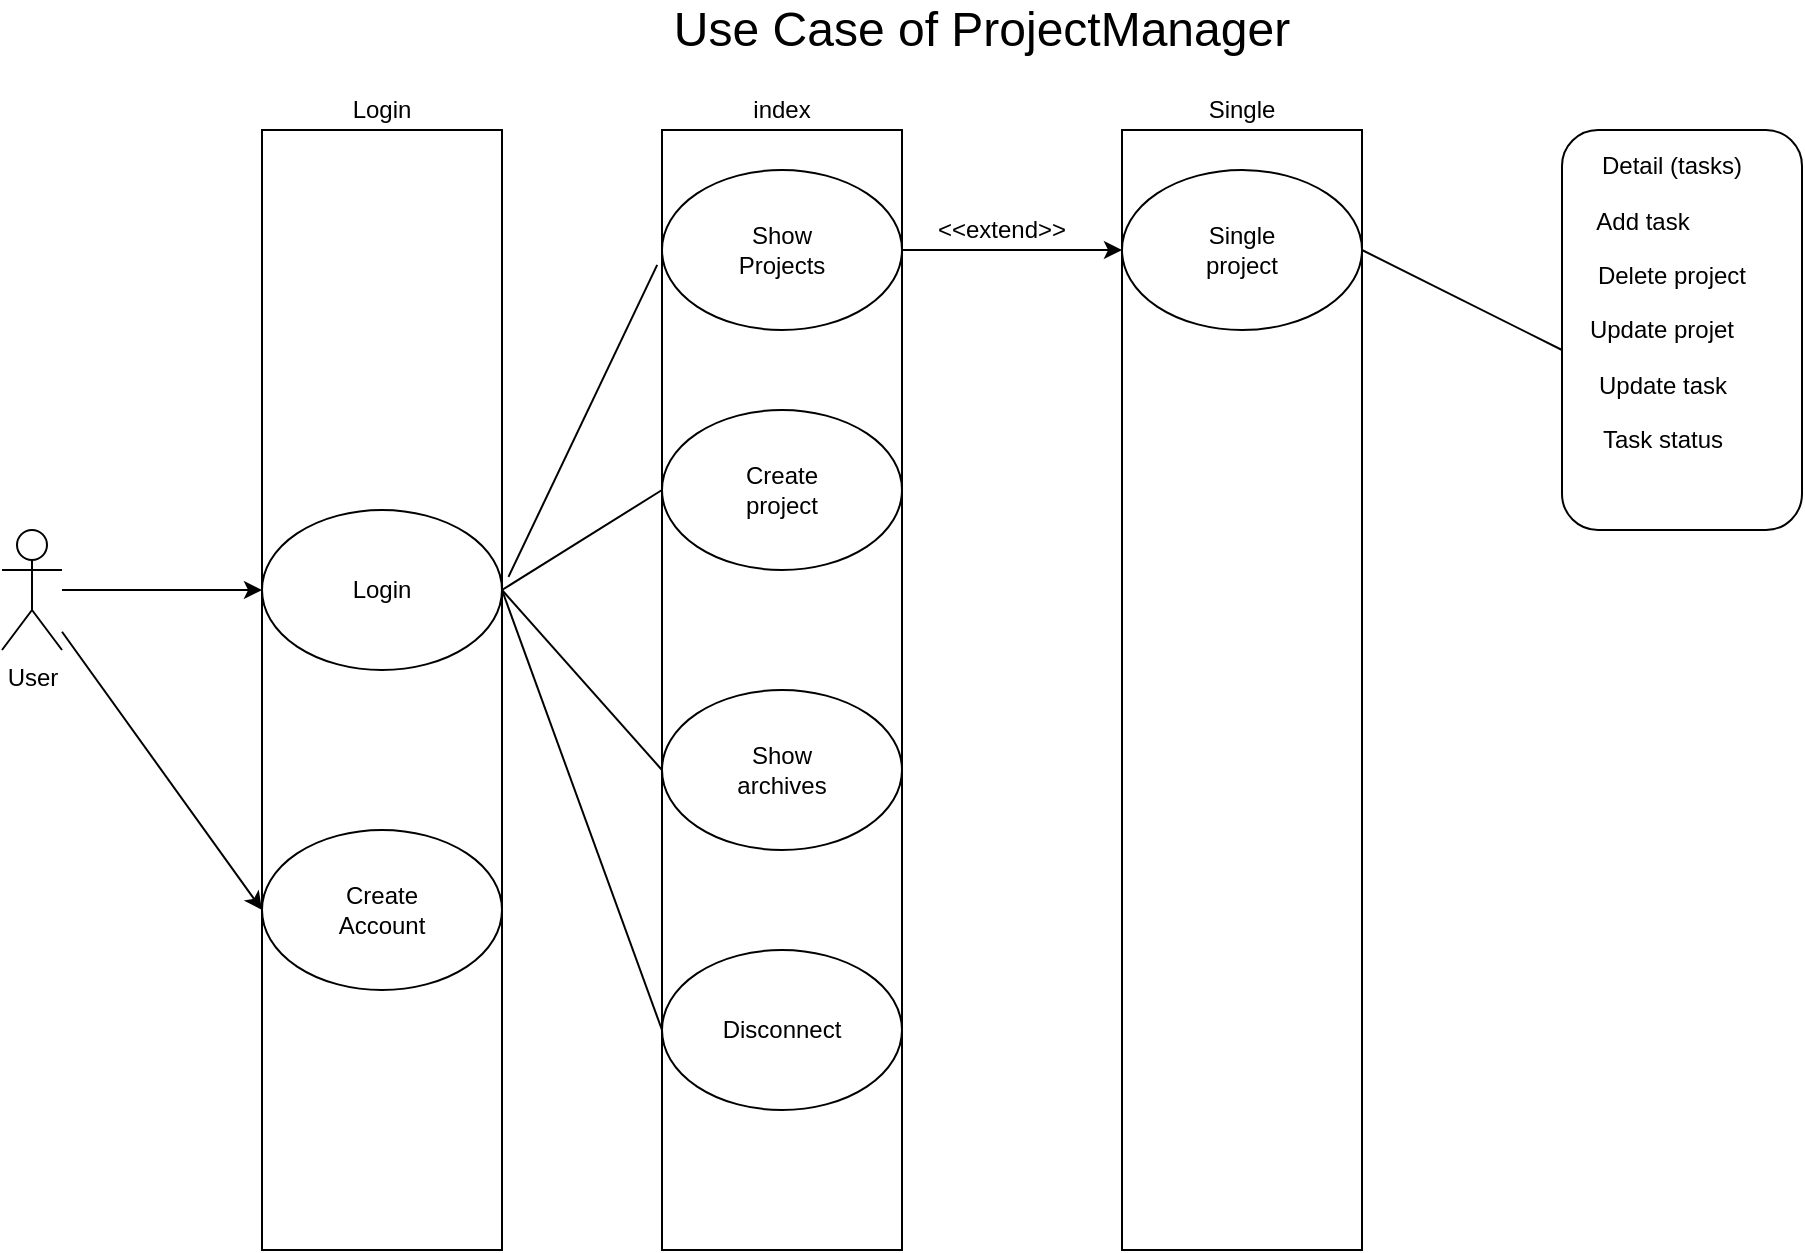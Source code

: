 <mxfile version="13.7.9" type="device"><diagram id="xbNxBEAcGdHt69T_lXgJ" name="Page-1"><mxGraphModel dx="1264" dy="592" grid="1" gridSize="10" guides="1" tooltips="1" connect="1" arrows="1" fold="1" page="1" pageScale="1" pageWidth="1169" pageHeight="827" math="0" shadow="0"><root><mxCell id="0"/><mxCell id="1" parent="0"/><mxCell id="CJVnGm3XpyZsVYkAyBYd-48" value="" style="rounded=0;whiteSpace=wrap;html=1;" parent="1" vertex="1"><mxGeometry x="180" y="80" width="120" height="560" as="geometry"/></mxCell><mxCell id="CJVnGm3XpyZsVYkAyBYd-47" value="" style="rounded=0;whiteSpace=wrap;html=1;" parent="1" vertex="1"><mxGeometry x="380" y="80" width="120" height="560" as="geometry"/></mxCell><mxCell id="CJVnGm3XpyZsVYkAyBYd-46" value="" style="rounded=0;whiteSpace=wrap;html=1;" parent="1" vertex="1"><mxGeometry x="610" y="80" width="120" height="560" as="geometry"/></mxCell><mxCell id="CJVnGm3XpyZsVYkAyBYd-1" value="&lt;font style=&quot;font-size: 24px&quot;&gt;Use Case of ProjectManager&lt;/font&gt;" style="text;html=1;strokeColor=none;fillColor=none;align=center;verticalAlign=middle;whiteSpace=wrap;rounded=0;" parent="1" vertex="1"><mxGeometry x="190" y="20" width="700" height="20" as="geometry"/></mxCell><mxCell id="CJVnGm3XpyZsVYkAyBYd-2" value="User" style="shape=umlActor;verticalLabelPosition=bottom;verticalAlign=top;html=1;outlineConnect=0;" parent="1" vertex="1"><mxGeometry x="50" y="280" width="30" height="60" as="geometry"/></mxCell><mxCell id="CJVnGm3XpyZsVYkAyBYd-10" value="" style="group" parent="1" vertex="1" connectable="0"><mxGeometry x="180" y="270" width="120" height="80" as="geometry"/></mxCell><mxCell id="CJVnGm3XpyZsVYkAyBYd-6" value="" style="ellipse;whiteSpace=wrap;html=1;" parent="CJVnGm3XpyZsVYkAyBYd-10" vertex="1"><mxGeometry width="120" height="80" as="geometry"/></mxCell><mxCell id="CJVnGm3XpyZsVYkAyBYd-8" value="Login" style="text;html=1;strokeColor=none;fillColor=none;align=center;verticalAlign=middle;whiteSpace=wrap;rounded=0;" parent="CJVnGm3XpyZsVYkAyBYd-10" vertex="1"><mxGeometry x="40" y="30" width="40" height="20" as="geometry"/></mxCell><mxCell id="CJVnGm3XpyZsVYkAyBYd-11" value="" style="group" parent="1" vertex="1" connectable="0"><mxGeometry x="180" y="430" width="120" height="80" as="geometry"/></mxCell><mxCell id="CJVnGm3XpyZsVYkAyBYd-7" value="" style="ellipse;whiteSpace=wrap;html=1;" parent="CJVnGm3XpyZsVYkAyBYd-11" vertex="1"><mxGeometry width="120" height="80" as="geometry"/></mxCell><mxCell id="CJVnGm3XpyZsVYkAyBYd-9" value="Create Account" style="text;html=1;strokeColor=none;fillColor=none;align=center;verticalAlign=middle;whiteSpace=wrap;rounded=0;" parent="CJVnGm3XpyZsVYkAyBYd-11" vertex="1"><mxGeometry x="40" y="30" width="40" height="20" as="geometry"/></mxCell><mxCell id="CJVnGm3XpyZsVYkAyBYd-12" value="" style="endArrow=classic;html=1;entryX=0;entryY=0.5;entryDx=0;entryDy=0;" parent="1" source="CJVnGm3XpyZsVYkAyBYd-2" target="CJVnGm3XpyZsVYkAyBYd-6" edge="1"><mxGeometry width="50" height="50" relative="1" as="geometry"><mxPoint x="120" y="330" as="sourcePoint"/><mxPoint x="170" y="280" as="targetPoint"/></mxGeometry></mxCell><mxCell id="CJVnGm3XpyZsVYkAyBYd-13" value="" style="endArrow=classic;html=1;entryX=0;entryY=0.5;entryDx=0;entryDy=0;" parent="1" source="CJVnGm3XpyZsVYkAyBYd-2" target="CJVnGm3XpyZsVYkAyBYd-7" edge="1"><mxGeometry width="50" height="50" relative="1" as="geometry"><mxPoint x="120" y="439" as="sourcePoint"/><mxPoint x="170" y="389" as="targetPoint"/></mxGeometry></mxCell><mxCell id="CJVnGm3XpyZsVYkAyBYd-17" value="" style="group" parent="1" vertex="1" connectable="0"><mxGeometry x="380" y="100" width="120" height="80" as="geometry"/></mxCell><mxCell id="CJVnGm3XpyZsVYkAyBYd-15" value="" style="ellipse;whiteSpace=wrap;html=1;" parent="CJVnGm3XpyZsVYkAyBYd-17" vertex="1"><mxGeometry width="120" height="80" as="geometry"/></mxCell><mxCell id="CJVnGm3XpyZsVYkAyBYd-16" value="Show Projects" style="text;html=1;strokeColor=none;fillColor=none;align=center;verticalAlign=middle;whiteSpace=wrap;rounded=0;" parent="CJVnGm3XpyZsVYkAyBYd-17" vertex="1"><mxGeometry x="40" y="30" width="40" height="20" as="geometry"/></mxCell><mxCell id="CJVnGm3XpyZsVYkAyBYd-20" value="" style="group" parent="1" vertex="1" connectable="0"><mxGeometry x="380" y="220" width="120" height="80" as="geometry"/></mxCell><mxCell id="CJVnGm3XpyZsVYkAyBYd-18" value="" style="ellipse;whiteSpace=wrap;html=1;" parent="CJVnGm3XpyZsVYkAyBYd-20" vertex="1"><mxGeometry width="120" height="80" as="geometry"/></mxCell><mxCell id="CJVnGm3XpyZsVYkAyBYd-19" value="Create project" style="text;html=1;strokeColor=none;fillColor=none;align=center;verticalAlign=middle;whiteSpace=wrap;rounded=0;" parent="CJVnGm3XpyZsVYkAyBYd-20" vertex="1"><mxGeometry x="40" y="30" width="40" height="20" as="geometry"/></mxCell><mxCell id="CJVnGm3XpyZsVYkAyBYd-23" value="" style="group" parent="1" vertex="1" connectable="0"><mxGeometry x="380" y="360" width="120" height="80" as="geometry"/></mxCell><mxCell id="CJVnGm3XpyZsVYkAyBYd-21" value="" style="ellipse;whiteSpace=wrap;html=1;" parent="CJVnGm3XpyZsVYkAyBYd-23" vertex="1"><mxGeometry width="120" height="80" as="geometry"/></mxCell><mxCell id="CJVnGm3XpyZsVYkAyBYd-22" value="Show archives" style="text;html=1;strokeColor=none;fillColor=none;align=center;verticalAlign=middle;whiteSpace=wrap;rounded=0;" parent="CJVnGm3XpyZsVYkAyBYd-23" vertex="1"><mxGeometry x="40" y="30" width="40" height="20" as="geometry"/></mxCell><mxCell id="CJVnGm3XpyZsVYkAyBYd-26" value="" style="group" parent="1" vertex="1" connectable="0"><mxGeometry x="380" y="490" width="120" height="80" as="geometry"/></mxCell><mxCell id="CJVnGm3XpyZsVYkAyBYd-24" value="" style="ellipse;whiteSpace=wrap;html=1;" parent="CJVnGm3XpyZsVYkAyBYd-26" vertex="1"><mxGeometry width="120" height="80" as="geometry"/></mxCell><mxCell id="CJVnGm3XpyZsVYkAyBYd-25" value="Disconnect" style="text;html=1;strokeColor=none;fillColor=none;align=center;verticalAlign=middle;whiteSpace=wrap;rounded=0;" parent="CJVnGm3XpyZsVYkAyBYd-26" vertex="1"><mxGeometry x="40" y="30" width="40" height="20" as="geometry"/></mxCell><mxCell id="CJVnGm3XpyZsVYkAyBYd-29" value="" style="group" parent="1" vertex="1" connectable="0"><mxGeometry x="610" y="100" width="120" height="80" as="geometry"/></mxCell><mxCell id="CJVnGm3XpyZsVYkAyBYd-27" value="" style="ellipse;whiteSpace=wrap;html=1;" parent="CJVnGm3XpyZsVYkAyBYd-29" vertex="1"><mxGeometry width="120" height="80" as="geometry"/></mxCell><mxCell id="CJVnGm3XpyZsVYkAyBYd-28" value="Single project" style="text;html=1;strokeColor=none;fillColor=none;align=center;verticalAlign=middle;whiteSpace=wrap;rounded=0;" parent="CJVnGm3XpyZsVYkAyBYd-29" vertex="1"><mxGeometry x="40" y="30" width="40" height="20" as="geometry"/></mxCell><mxCell id="CJVnGm3XpyZsVYkAyBYd-30" value="" style="endArrow=classic;html=1;exitX=1;exitY=0.5;exitDx=0;exitDy=0;entryX=0;entryY=0.5;entryDx=0;entryDy=0;" parent="1" source="CJVnGm3XpyZsVYkAyBYd-15" target="CJVnGm3XpyZsVYkAyBYd-27" edge="1"><mxGeometry width="50" height="50" relative="1" as="geometry"><mxPoint x="600" y="340" as="sourcePoint"/><mxPoint x="650" y="290" as="targetPoint"/></mxGeometry></mxCell><mxCell id="CJVnGm3XpyZsVYkAyBYd-31" value="&amp;lt;&amp;lt;extend&amp;gt;&amp;gt;" style="text;html=1;strokeColor=none;fillColor=none;align=center;verticalAlign=middle;whiteSpace=wrap;rounded=0;" parent="1" vertex="1"><mxGeometry x="530" y="120" width="40" height="20" as="geometry"/></mxCell><mxCell id="CJVnGm3XpyZsVYkAyBYd-40" value="" style="group" parent="1" vertex="1" connectable="0"><mxGeometry x="830" y="80" width="120" height="200" as="geometry"/></mxCell><mxCell id="CJVnGm3XpyZsVYkAyBYd-39" value="" style="rounded=1;whiteSpace=wrap;html=1;" parent="CJVnGm3XpyZsVYkAyBYd-40" vertex="1"><mxGeometry width="120" height="200" as="geometry"/></mxCell><mxCell id="CJVnGm3XpyZsVYkAyBYd-32" value="Detail (tasks)" style="text;html=1;strokeColor=none;fillColor=none;align=center;verticalAlign=middle;whiteSpace=wrap;rounded=0;" parent="CJVnGm3XpyZsVYkAyBYd-40" vertex="1"><mxGeometry x="10" y="9.091" width="90" height="18.182" as="geometry"/></mxCell><mxCell id="CJVnGm3XpyZsVYkAyBYd-33" value="Add task" style="text;html=1;align=center;verticalAlign=middle;resizable=0;points=[];autosize=1;" parent="CJVnGm3XpyZsVYkAyBYd-40" vertex="1"><mxGeometry x="10" y="36.364" width="60" height="20" as="geometry"/></mxCell><mxCell id="CJVnGm3XpyZsVYkAyBYd-34" value="Delete project" style="text;html=1;strokeColor=none;fillColor=none;align=center;verticalAlign=middle;whiteSpace=wrap;rounded=0;" parent="CJVnGm3XpyZsVYkAyBYd-40" vertex="1"><mxGeometry x="10" y="63.636" width="90" height="18.182" as="geometry"/></mxCell><mxCell id="CJVnGm3XpyZsVYkAyBYd-35" value="Update projet" style="text;html=1;strokeColor=none;fillColor=none;align=center;verticalAlign=middle;whiteSpace=wrap;rounded=0;" parent="CJVnGm3XpyZsVYkAyBYd-40" vertex="1"><mxGeometry x="10" y="90.909" width="80" height="18.182" as="geometry"/></mxCell><mxCell id="CJVnGm3XpyZsVYkAyBYd-36" value="Update task" style="text;html=1;align=center;verticalAlign=middle;resizable=0;points=[];autosize=1;" parent="CJVnGm3XpyZsVYkAyBYd-40" vertex="1"><mxGeometry x="10" y="118.182" width="80" height="20" as="geometry"/></mxCell><mxCell id="CJVnGm3XpyZsVYkAyBYd-37" value="Task status" style="text;html=1;align=center;verticalAlign=middle;resizable=0;points=[];autosize=1;" parent="CJVnGm3XpyZsVYkAyBYd-40" vertex="1"><mxGeometry x="10" y="145.455" width="80" height="20" as="geometry"/></mxCell><mxCell id="CJVnGm3XpyZsVYkAyBYd-41" value="" style="endArrow=none;html=1;exitX=1;exitY=0.5;exitDx=0;exitDy=0;" parent="1" source="CJVnGm3XpyZsVYkAyBYd-27" edge="1"><mxGeometry width="50" height="50" relative="1" as="geometry"><mxPoint x="722" y="127" as="sourcePoint"/><mxPoint x="830" y="190" as="targetPoint"/><Array as="points"/></mxGeometry></mxCell><mxCell id="CJVnGm3XpyZsVYkAyBYd-42" value="" style="endArrow=none;html=1;exitX=1.027;exitY=0.418;exitDx=0;exitDy=0;exitPerimeter=0;entryX=-0.02;entryY=0.593;entryDx=0;entryDy=0;entryPerimeter=0;" parent="1" source="CJVnGm3XpyZsVYkAyBYd-6" target="CJVnGm3XpyZsVYkAyBYd-15" edge="1"><mxGeometry width="50" height="50" relative="1" as="geometry"><mxPoint x="300" y="240" as="sourcePoint"/><mxPoint x="350" y="190" as="targetPoint"/></mxGeometry></mxCell><mxCell id="CJVnGm3XpyZsVYkAyBYd-43" value="" style="endArrow=none;html=1;exitX=1;exitY=0.5;exitDx=0;exitDy=0;entryX=0;entryY=0.5;entryDx=0;entryDy=0;" parent="1" source="CJVnGm3XpyZsVYkAyBYd-6" target="CJVnGm3XpyZsVYkAyBYd-18" edge="1"><mxGeometry width="50" height="50" relative="1" as="geometry"><mxPoint x="600" y="310" as="sourcePoint"/><mxPoint x="650" y="260" as="targetPoint"/></mxGeometry></mxCell><mxCell id="CJVnGm3XpyZsVYkAyBYd-44" value="" style="endArrow=none;html=1;exitX=1;exitY=0.5;exitDx=0;exitDy=0;entryX=0;entryY=0.5;entryDx=0;entryDy=0;" parent="1" source="CJVnGm3XpyZsVYkAyBYd-6" target="CJVnGm3XpyZsVYkAyBYd-21" edge="1"><mxGeometry width="50" height="50" relative="1" as="geometry"><mxPoint x="600" y="310" as="sourcePoint"/><mxPoint x="650" y="260" as="targetPoint"/></mxGeometry></mxCell><mxCell id="CJVnGm3XpyZsVYkAyBYd-45" value="" style="endArrow=none;html=1;exitX=1;exitY=0.5;exitDx=0;exitDy=0;entryX=0;entryY=0.5;entryDx=0;entryDy=0;" parent="1" source="CJVnGm3XpyZsVYkAyBYd-6" target="CJVnGm3XpyZsVYkAyBYd-24" edge="1"><mxGeometry width="50" height="50" relative="1" as="geometry"><mxPoint x="600" y="310" as="sourcePoint"/><mxPoint x="650" y="260" as="targetPoint"/></mxGeometry></mxCell><mxCell id="CJVnGm3XpyZsVYkAyBYd-49" value="Login" style="text;html=1;strokeColor=none;fillColor=none;align=center;verticalAlign=middle;whiteSpace=wrap;rounded=0;" parent="1" vertex="1"><mxGeometry x="210" y="60" width="60" height="20" as="geometry"/></mxCell><mxCell id="CJVnGm3XpyZsVYkAyBYd-50" value="index" style="text;html=1;strokeColor=none;fillColor=none;align=center;verticalAlign=middle;whiteSpace=wrap;rounded=0;" parent="1" vertex="1"><mxGeometry x="420" y="60" width="40" height="20" as="geometry"/></mxCell><mxCell id="CJVnGm3XpyZsVYkAyBYd-51" style="edgeStyle=orthogonalEdgeStyle;rounded=0;orthogonalLoop=1;jettySize=auto;html=1;exitX=0.5;exitY=1;exitDx=0;exitDy=0;" parent="1" source="CJVnGm3XpyZsVYkAyBYd-50" target="CJVnGm3XpyZsVYkAyBYd-50" edge="1"><mxGeometry relative="1" as="geometry"/></mxCell><mxCell id="CJVnGm3XpyZsVYkAyBYd-52" value="Single" style="text;html=1;strokeColor=none;fillColor=none;align=center;verticalAlign=middle;whiteSpace=wrap;rounded=0;" parent="1" vertex="1"><mxGeometry x="650" y="60" width="40" height="20" as="geometry"/></mxCell></root></mxGraphModel></diagram></mxfile>